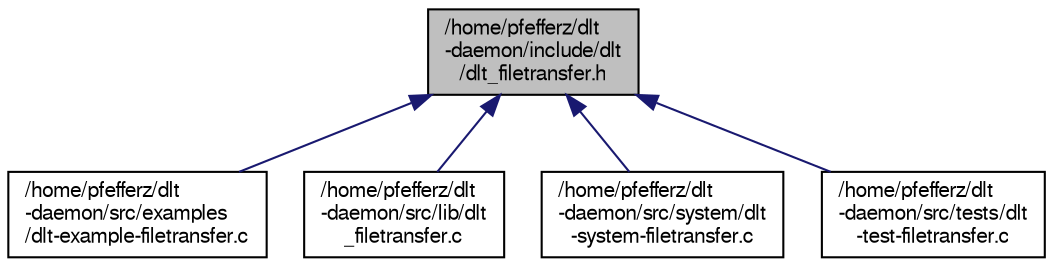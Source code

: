 digraph "/home/pfefferz/dlt-daemon/include/dlt/dlt_filetransfer.h"
{
  edge [fontname="FreeSans",fontsize="10",labelfontname="FreeSans",labelfontsize="10"];
  node [fontname="FreeSans",fontsize="10",shape=record];
  Node1 [label="/home/pfefferz/dlt\l-daemon/include/dlt\l/dlt_filetransfer.h",height=0.2,width=0.4,color="black", fillcolor="grey75", style="filled", fontcolor="black"];
  Node1 -> Node2 [dir="back",color="midnightblue",fontsize="10",style="solid",fontname="FreeSans"];
  Node2 [label="/home/pfefferz/dlt\l-daemon/src/examples\l/dlt-example-filetransfer.c",height=0.2,width=0.4,color="black", fillcolor="white", style="filled",URL="$dlt-example-filetransfer_8c.html"];
  Node1 -> Node3 [dir="back",color="midnightblue",fontsize="10",style="solid",fontname="FreeSans"];
  Node3 [label="/home/pfefferz/dlt\l-daemon/src/lib/dlt\l_filetransfer.c",height=0.2,width=0.4,color="black", fillcolor="white", style="filled",URL="$dlt__filetransfer_8c.html"];
  Node1 -> Node4 [dir="back",color="midnightblue",fontsize="10",style="solid",fontname="FreeSans"];
  Node4 [label="/home/pfefferz/dlt\l-daemon/src/system/dlt\l-system-filetransfer.c",height=0.2,width=0.4,color="black", fillcolor="white", style="filled",URL="$dlt-system-filetransfer_8c.html"];
  Node1 -> Node5 [dir="back",color="midnightblue",fontsize="10",style="solid",fontname="FreeSans"];
  Node5 [label="/home/pfefferz/dlt\l-daemon/src/tests/dlt\l-test-filetransfer.c",height=0.2,width=0.4,color="black", fillcolor="white", style="filled",URL="$dlt-test-filetransfer_8c.html"];
}
